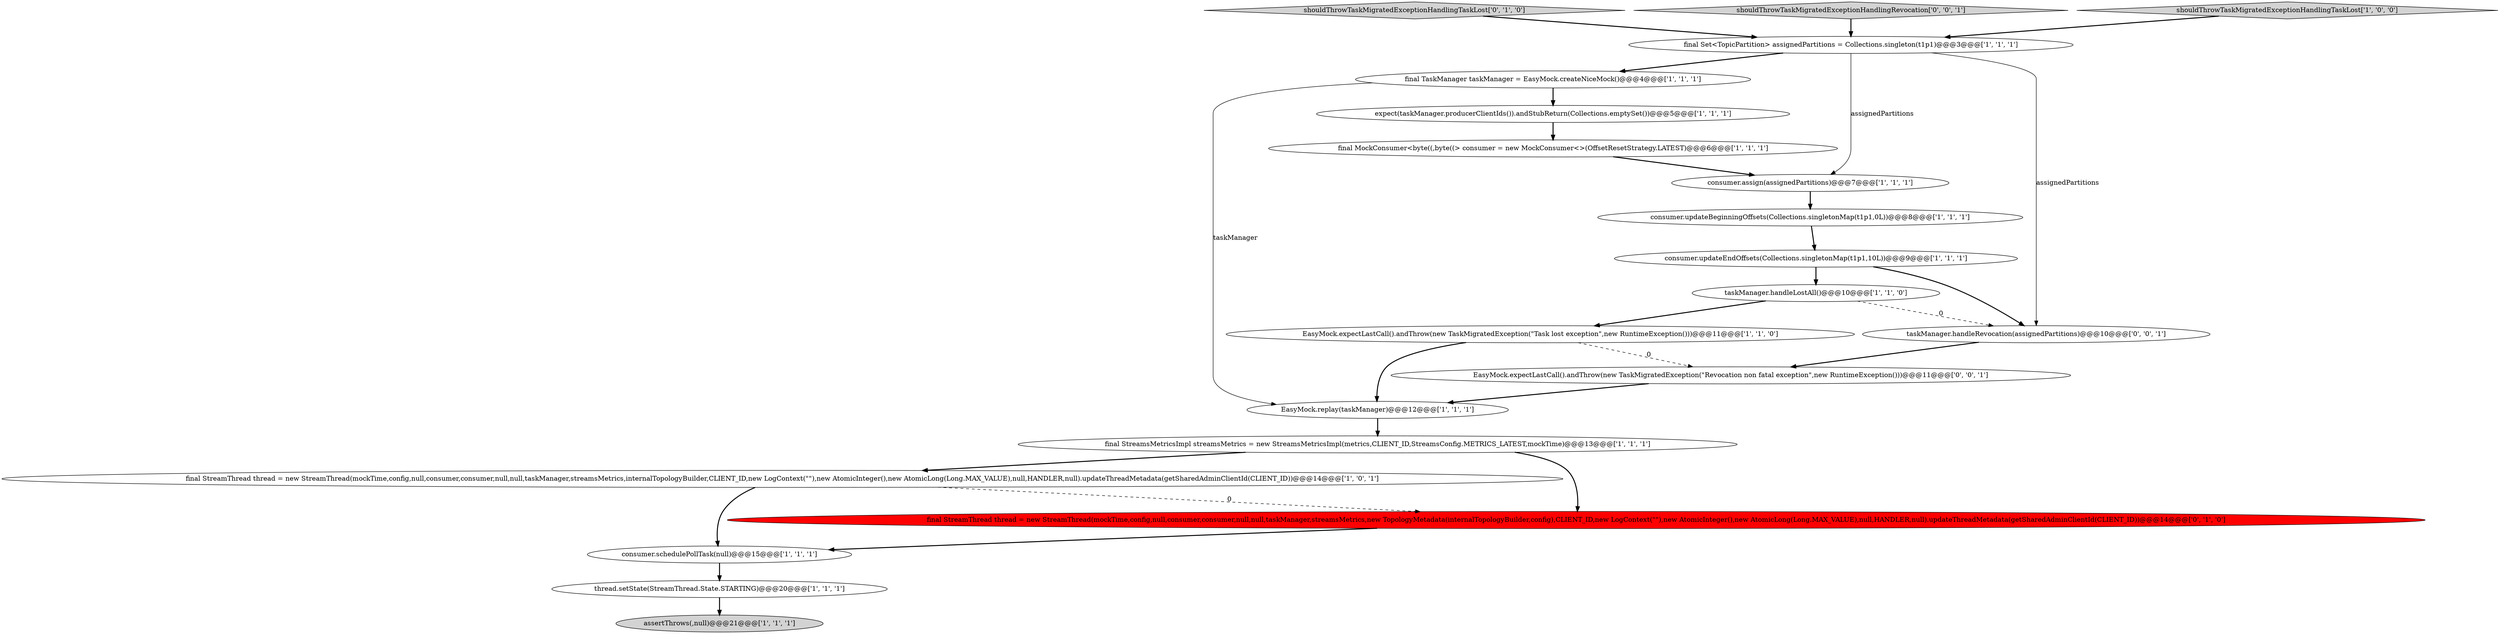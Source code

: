 digraph {
13 [style = filled, label = "final MockConsumer<byte((,byte((> consumer = new MockConsumer<>(OffsetResetStrategy.LATEST)@@@6@@@['1', '1', '1']", fillcolor = white, shape = ellipse image = "AAA0AAABBB1BBB"];
0 [style = filled, label = "final StreamsMetricsImpl streamsMetrics = new StreamsMetricsImpl(metrics,CLIENT_ID,StreamsConfig.METRICS_LATEST,mockTime)@@@13@@@['1', '1', '1']", fillcolor = white, shape = ellipse image = "AAA0AAABBB1BBB"];
5 [style = filled, label = "final TaskManager taskManager = EasyMock.createNiceMock()@@@4@@@['1', '1', '1']", fillcolor = white, shape = ellipse image = "AAA0AAABBB1BBB"];
4 [style = filled, label = "consumer.updateEndOffsets(Collections.singletonMap(t1p1,10L))@@@9@@@['1', '1', '1']", fillcolor = white, shape = ellipse image = "AAA0AAABBB1BBB"];
6 [style = filled, label = "taskManager.handleLostAll()@@@10@@@['1', '1', '0']", fillcolor = white, shape = ellipse image = "AAA0AAABBB1BBB"];
17 [style = filled, label = "shouldThrowTaskMigratedExceptionHandlingTaskLost['0', '1', '0']", fillcolor = lightgray, shape = diamond image = "AAA0AAABBB2BBB"];
7 [style = filled, label = "consumer.schedulePollTask(null)@@@15@@@['1', '1', '1']", fillcolor = white, shape = ellipse image = "AAA0AAABBB1BBB"];
12 [style = filled, label = "thread.setState(StreamThread.State.STARTING)@@@20@@@['1', '1', '1']", fillcolor = white, shape = ellipse image = "AAA0AAABBB1BBB"];
19 [style = filled, label = "EasyMock.expectLastCall().andThrow(new TaskMigratedException(\"Revocation non fatal exception\",new RuntimeException()))@@@11@@@['0', '0', '1']", fillcolor = white, shape = ellipse image = "AAA0AAABBB3BBB"];
9 [style = filled, label = "final StreamThread thread = new StreamThread(mockTime,config,null,consumer,consumer,null,null,taskManager,streamsMetrics,internalTopologyBuilder,CLIENT_ID,new LogContext(\"\"),new AtomicInteger(),new AtomicLong(Long.MAX_VALUE),null,HANDLER,null).updateThreadMetadata(getSharedAdminClientId(CLIENT_ID))@@@14@@@['1', '0', '1']", fillcolor = white, shape = ellipse image = "AAA0AAABBB1BBB"];
1 [style = filled, label = "expect(taskManager.producerClientIds()).andStubReturn(Collections.emptySet())@@@5@@@['1', '1', '1']", fillcolor = white, shape = ellipse image = "AAA0AAABBB1BBB"];
3 [style = filled, label = "consumer.updateBeginningOffsets(Collections.singletonMap(t1p1,0L))@@@8@@@['1', '1', '1']", fillcolor = white, shape = ellipse image = "AAA0AAABBB1BBB"];
10 [style = filled, label = "EasyMock.expectLastCall().andThrow(new TaskMigratedException(\"Task lost exception\",new RuntimeException()))@@@11@@@['1', '1', '0']", fillcolor = white, shape = ellipse image = "AAA0AAABBB1BBB"];
14 [style = filled, label = "consumer.assign(assignedPartitions)@@@7@@@['1', '1', '1']", fillcolor = white, shape = ellipse image = "AAA0AAABBB1BBB"];
18 [style = filled, label = "shouldThrowTaskMigratedExceptionHandlingRevocation['0', '0', '1']", fillcolor = lightgray, shape = diamond image = "AAA0AAABBB3BBB"];
11 [style = filled, label = "shouldThrowTaskMigratedExceptionHandlingTaskLost['1', '0', '0']", fillcolor = lightgray, shape = diamond image = "AAA0AAABBB1BBB"];
20 [style = filled, label = "taskManager.handleRevocation(assignedPartitions)@@@10@@@['0', '0', '1']", fillcolor = white, shape = ellipse image = "AAA0AAABBB3BBB"];
15 [style = filled, label = "EasyMock.replay(taskManager)@@@12@@@['1', '1', '1']", fillcolor = white, shape = ellipse image = "AAA0AAABBB1BBB"];
8 [style = filled, label = "assertThrows(,null)@@@21@@@['1', '1', '1']", fillcolor = lightgray, shape = ellipse image = "AAA0AAABBB1BBB"];
2 [style = filled, label = "final Set<TopicPartition> assignedPartitions = Collections.singleton(t1p1)@@@3@@@['1', '1', '1']", fillcolor = white, shape = ellipse image = "AAA0AAABBB1BBB"];
16 [style = filled, label = "final StreamThread thread = new StreamThread(mockTime,config,null,consumer,consumer,null,null,taskManager,streamsMetrics,new TopologyMetadata(internalTopologyBuilder,config),CLIENT_ID,new LogContext(\"\"),new AtomicInteger(),new AtomicLong(Long.MAX_VALUE),null,HANDLER,null).updateThreadMetadata(getSharedAdminClientId(CLIENT_ID))@@@14@@@['0', '1', '0']", fillcolor = red, shape = ellipse image = "AAA1AAABBB2BBB"];
14->3 [style = bold, label=""];
0->16 [style = bold, label=""];
0->9 [style = bold, label=""];
9->16 [style = dashed, label="0"];
10->15 [style = bold, label=""];
5->15 [style = solid, label="taskManager"];
4->6 [style = bold, label=""];
7->12 [style = bold, label=""];
6->20 [style = dashed, label="0"];
10->19 [style = dashed, label="0"];
16->7 [style = bold, label=""];
2->20 [style = solid, label="assignedPartitions"];
2->14 [style = solid, label="assignedPartitions"];
18->2 [style = bold, label=""];
9->7 [style = bold, label=""];
3->4 [style = bold, label=""];
1->13 [style = bold, label=""];
11->2 [style = bold, label=""];
5->1 [style = bold, label=""];
17->2 [style = bold, label=""];
12->8 [style = bold, label=""];
15->0 [style = bold, label=""];
6->10 [style = bold, label=""];
4->20 [style = bold, label=""];
19->15 [style = bold, label=""];
20->19 [style = bold, label=""];
13->14 [style = bold, label=""];
2->5 [style = bold, label=""];
}
